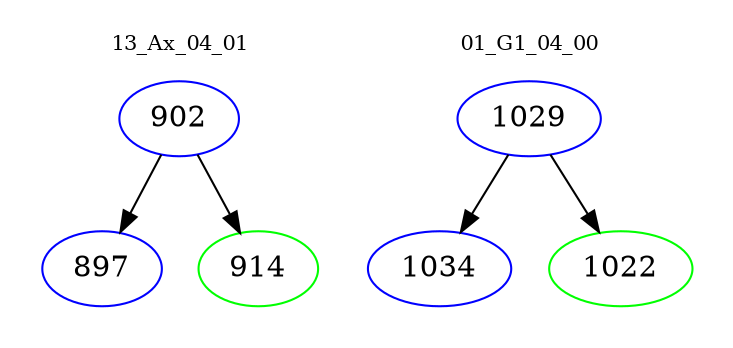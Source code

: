 digraph{
subgraph cluster_0 {
color = white
label = "13_Ax_04_01";
fontsize=10;
T0_902 [label="902", color="blue"]
T0_902 -> T0_897 [color="black"]
T0_897 [label="897", color="blue"]
T0_902 -> T0_914 [color="black"]
T0_914 [label="914", color="green"]
}
subgraph cluster_1 {
color = white
label = "01_G1_04_00";
fontsize=10;
T1_1029 [label="1029", color="blue"]
T1_1029 -> T1_1034 [color="black"]
T1_1034 [label="1034", color="blue"]
T1_1029 -> T1_1022 [color="black"]
T1_1022 [label="1022", color="green"]
}
}

